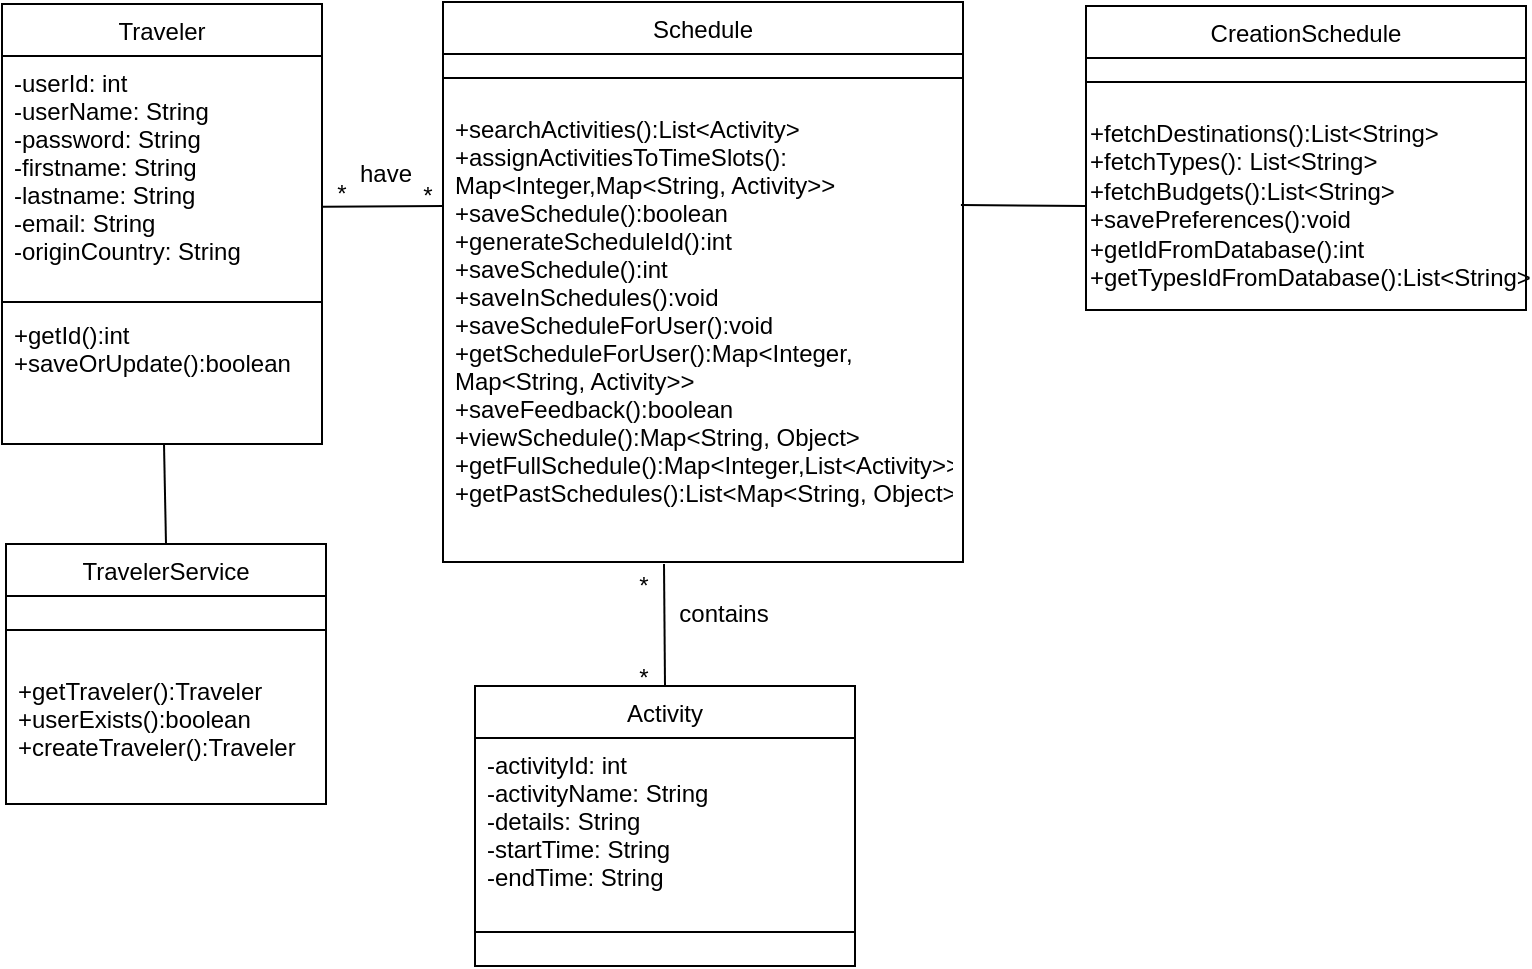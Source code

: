 <mxfile version="22.0.3" type="device">
  <diagram id="C5RBs43oDa-KdzZeNtuy" name="Page-1">
    <mxGraphModel dx="918" dy="584" grid="1" gridSize="10" guides="1" tooltips="1" connect="1" arrows="1" fold="1" page="1" pageScale="1" pageWidth="827" pageHeight="1169" math="0" shadow="0">
      <root>
        <mxCell id="WIyWlLk6GJQsqaUBKTNV-0" />
        <mxCell id="WIyWlLk6GJQsqaUBKTNV-1" parent="WIyWlLk6GJQsqaUBKTNV-0" />
        <mxCell id="zkfFHV4jXpPFQw0GAbJ--0" value="Traveler" style="swimlane;fontStyle=0;align=center;verticalAlign=top;childLayout=stackLayout;horizontal=1;startSize=26;horizontalStack=0;resizeParent=1;resizeLast=0;collapsible=1;marginBottom=0;rounded=0;shadow=0;strokeWidth=1;" parent="WIyWlLk6GJQsqaUBKTNV-1" vertex="1">
          <mxGeometry x="48" y="30" width="160" height="220" as="geometry">
            <mxRectangle x="220" y="120" width="160" height="26" as="alternateBounds" />
          </mxGeometry>
        </mxCell>
        <mxCell id="zkfFHV4jXpPFQw0GAbJ--1" value="-userId: int&#xa;-userName: String&#xa;-password: String&#xa;-firstname: String&#xa;-lastname: String&#xa;-email: String&#xa;-originCountry: String&#xa;" style="text;align=left;verticalAlign=top;spacingLeft=4;spacingRight=4;overflow=hidden;rotatable=0;points=[[0,0.5],[1,0.5]];portConstraint=eastwest;" parent="zkfFHV4jXpPFQw0GAbJ--0" vertex="1">
          <mxGeometry y="26" width="160" height="120" as="geometry" />
        </mxCell>
        <mxCell id="zkfFHV4jXpPFQw0GAbJ--4" value="" style="line;html=1;strokeWidth=1;align=left;verticalAlign=middle;spacingTop=-1;spacingLeft=3;spacingRight=3;rotatable=0;labelPosition=right;points=[];portConstraint=eastwest;" parent="zkfFHV4jXpPFQw0GAbJ--0" vertex="1">
          <mxGeometry y="146" width="160" height="6" as="geometry" />
        </mxCell>
        <mxCell id="zkfFHV4jXpPFQw0GAbJ--5" value="+getId():int&#xa;+saveOrUpdate():boolean&#xa;&#xa;&#xa; " style="text;align=left;verticalAlign=top;spacingLeft=4;spacingRight=4;overflow=hidden;rotatable=0;points=[[0,0.5],[1,0.5]];portConstraint=eastwest;fontColor=#000000;" parent="zkfFHV4jXpPFQw0GAbJ--0" vertex="1">
          <mxGeometry y="152" width="160" height="68" as="geometry" />
        </mxCell>
        <mxCell id="6QLQ3uW720AcvR_tzlIk-1" value="CreationSchedule" style="swimlane;fontStyle=0;align=center;verticalAlign=top;childLayout=stackLayout;horizontal=1;startSize=26;horizontalStack=0;resizeParent=1;resizeLast=0;collapsible=1;marginBottom=0;rounded=0;shadow=0;strokeWidth=1;" parent="WIyWlLk6GJQsqaUBKTNV-1" vertex="1">
          <mxGeometry x="590" y="31" width="220" height="152" as="geometry">
            <mxRectangle x="550" y="140" width="160" height="26" as="alternateBounds" />
          </mxGeometry>
        </mxCell>
        <mxCell id="6QLQ3uW720AcvR_tzlIk-2" value="" style="line;html=1;strokeWidth=1;align=left;verticalAlign=middle;spacingTop=-1;spacingLeft=3;spacingRight=3;rotatable=0;labelPosition=right;points=[];portConstraint=eastwest;" parent="6QLQ3uW720AcvR_tzlIk-1" vertex="1">
          <mxGeometry y="26" width="220" height="24" as="geometry" />
        </mxCell>
        <mxCell id="zXE7DQCdoMgi_iKqW7go-1" value="&lt;div&gt;+fetchDestinations():List&amp;lt;String&amp;gt;&lt;/div&gt;&lt;div&gt;+fetchTypes(): List&amp;lt;String&amp;gt;&lt;span style=&quot;background-color: initial;&quot;&gt;&lt;br&gt;&lt;/span&gt;&lt;/div&gt;&lt;div&gt;&lt;span style=&quot;background-color: initial;&quot;&gt;+fetchBudgets():List&amp;lt;String&amp;gt;&lt;/span&gt;&lt;/div&gt;&lt;div&gt;&lt;span style=&quot;background-color: initial;&quot;&gt;+savePreferences():void&lt;/span&gt;&lt;/div&gt;&lt;div&gt;&lt;span style=&quot;background-color: initial;&quot;&gt;+&lt;/span&gt;getIdFromDatabase():int&lt;/div&gt;&lt;div&gt;+getTypesIdFromDatabase():List&amp;lt;String&amp;gt;&lt;/div&gt;&lt;div&gt;&lt;span style=&quot;background-color: initial;&quot;&gt;&amp;nbsp;&lt;/span&gt;&lt;br&gt;&lt;/div&gt;&lt;div&gt;&lt;br&gt;&lt;/div&gt;" style="text;whiteSpace=wrap;html=1;" parent="6QLQ3uW720AcvR_tzlIk-1" vertex="1">
          <mxGeometry y="50" width="220" height="100" as="geometry" />
        </mxCell>
        <mxCell id="NLHQeGFv5M9r62Dl8d4k-0" value="Activity" style="swimlane;fontStyle=0;align=center;verticalAlign=top;childLayout=stackLayout;horizontal=1;startSize=26;horizontalStack=0;resizeParent=1;resizeLast=0;collapsible=1;marginBottom=0;rounded=0;shadow=0;strokeWidth=1;" parent="WIyWlLk6GJQsqaUBKTNV-1" vertex="1">
          <mxGeometry x="284.5" y="371" width="190" height="140" as="geometry">
            <mxRectangle x="220" y="120" width="160" height="26" as="alternateBounds" />
          </mxGeometry>
        </mxCell>
        <mxCell id="NLHQeGFv5M9r62Dl8d4k-1" value="-activityId: int&#xa;-activityName: String&#xa;-details: String&#xa;-startTime: String&#xa;-endTime: String&#xa;&#xa;" style="text;align=left;verticalAlign=top;spacingLeft=4;spacingRight=4;overflow=hidden;rotatable=0;points=[[0,0.5],[1,0.5]];portConstraint=eastwest;" parent="NLHQeGFv5M9r62Dl8d4k-0" vertex="1">
          <mxGeometry y="26" width="190" height="94" as="geometry" />
        </mxCell>
        <mxCell id="NLHQeGFv5M9r62Dl8d4k-2" value="" style="line;html=1;strokeWidth=1;align=left;verticalAlign=middle;spacingTop=-1;spacingLeft=3;spacingRight=3;rotatable=0;labelPosition=right;points=[];portConstraint=eastwest;" parent="NLHQeGFv5M9r62Dl8d4k-0" vertex="1">
          <mxGeometry y="120" width="190" height="6" as="geometry" />
        </mxCell>
        <mxCell id="NLHQeGFv5M9r62Dl8d4k-5" value="*" style="text;html=1;strokeColor=none;fillColor=none;align=center;verticalAlign=middle;whiteSpace=wrap;rounded=0;" parent="WIyWlLk6GJQsqaUBKTNV-1" vertex="1">
          <mxGeometry x="208" y="120" width="20" height="10" as="geometry" />
        </mxCell>
        <mxCell id="-IbQH_iGW6TtNt1lRf_a-13" value="Schedule" style="swimlane;fontStyle=0;align=center;verticalAlign=top;childLayout=stackLayout;horizontal=1;startSize=26;horizontalStack=0;resizeParent=1;resizeLast=0;collapsible=1;marginBottom=0;rounded=0;shadow=0;strokeWidth=1;" parent="WIyWlLk6GJQsqaUBKTNV-1" vertex="1">
          <mxGeometry x="268.5" y="29" width="260" height="280" as="geometry">
            <mxRectangle x="220" y="120" width="160" height="26" as="alternateBounds" />
          </mxGeometry>
        </mxCell>
        <mxCell id="-IbQH_iGW6TtNt1lRf_a-15" value="" style="line;html=1;strokeWidth=1;align=left;verticalAlign=middle;spacingTop=-1;spacingLeft=3;spacingRight=3;rotatable=0;labelPosition=right;points=[];portConstraint=eastwest;" parent="-IbQH_iGW6TtNt1lRf_a-13" vertex="1">
          <mxGeometry y="26" width="260" height="24" as="geometry" />
        </mxCell>
        <mxCell id="-IbQH_iGW6TtNt1lRf_a-16" value="+searchActivities():List&lt;Activity&gt;&#xa;+assignActivitiesToTimeSlots():&#xa;Map&lt;Integer,Map&lt;String, Activity&gt;&gt;&#xa;+saveSchedule():boolean&#xa;+generateScheduleId():int&#xa;+saveSchedule():int&#xa;+saveInSchedules():void&#xa;+saveScheduleForUser():void&#xa;+getScheduleForUser():Map&lt;Integer,&#xa;Map&lt;String, Activity&gt;&gt;&#xa;+saveFeedback():boolean&#xa;+viewSchedule():Map&lt;String, Object&gt;&#xa;+getFullSchedule():Map&lt;Integer,List&lt;Activity&gt;&gt;&#xa;+getPastSchedules():List&lt;Map&lt;String, Object&gt;&gt;" style="text;align=left;verticalAlign=top;spacingLeft=4;spacingRight=4;overflow=hidden;rotatable=0;points=[[0,0.5],[1,0.5]];portConstraint=eastwest;" parent="-IbQH_iGW6TtNt1lRf_a-13" vertex="1">
          <mxGeometry y="50" width="260" height="230" as="geometry" />
        </mxCell>
        <mxCell id="AMTD7k4z9uEYQ9Q1rBHf-5" value="" style="endArrow=none;html=1;rounded=0;exitX=0.5;exitY=0;exitDx=0;exitDy=0;" parent="WIyWlLk6GJQsqaUBKTNV-1" source="NLHQeGFv5M9r62Dl8d4k-0" edge="1">
          <mxGeometry width="50" height="50" relative="1" as="geometry">
            <mxPoint x="449" y="338" as="sourcePoint" />
            <mxPoint x="379" y="310" as="targetPoint" />
          </mxGeometry>
        </mxCell>
        <mxCell id="AMTD7k4z9uEYQ9Q1rBHf-6" value="contains" style="text;html=1;strokeColor=none;fillColor=none;align=center;verticalAlign=middle;whiteSpace=wrap;rounded=0;" parent="WIyWlLk6GJQsqaUBKTNV-1" vertex="1">
          <mxGeometry x="379" y="320" width="60" height="30" as="geometry" />
        </mxCell>
        <mxCell id="AMTD7k4z9uEYQ9Q1rBHf-7" value="*" style="text;html=1;strokeColor=none;fillColor=none;align=center;verticalAlign=middle;whiteSpace=wrap;rounded=0;" parent="WIyWlLk6GJQsqaUBKTNV-1" vertex="1">
          <mxGeometry x="359" y="311" width="20" height="20" as="geometry" />
        </mxCell>
        <mxCell id="AMTD7k4z9uEYQ9Q1rBHf-8" value="*" style="text;html=1;strokeColor=none;fillColor=none;align=center;verticalAlign=middle;whiteSpace=wrap;rounded=0;" parent="WIyWlLk6GJQsqaUBKTNV-1" vertex="1">
          <mxGeometry x="359" y="357" width="20" height="20" as="geometry" />
        </mxCell>
        <mxCell id="VtjyG6cp_sSnCIvycA6P-0" value="TravelerService" style="swimlane;fontStyle=0;align=center;verticalAlign=top;childLayout=stackLayout;horizontal=1;startSize=26;horizontalStack=0;resizeParent=1;resizeLast=0;collapsible=1;marginBottom=0;rounded=0;shadow=0;strokeWidth=1;" parent="WIyWlLk6GJQsqaUBKTNV-1" vertex="1">
          <mxGeometry x="50" y="300" width="160" height="130" as="geometry">
            <mxRectangle x="220" y="120" width="160" height="26" as="alternateBounds" />
          </mxGeometry>
        </mxCell>
        <mxCell id="VtjyG6cp_sSnCIvycA6P-2" value="" style="line;html=1;strokeWidth=1;align=left;verticalAlign=middle;spacingTop=-1;spacingLeft=3;spacingRight=3;rotatable=0;labelPosition=right;points=[];portConstraint=eastwest;" parent="VtjyG6cp_sSnCIvycA6P-0" vertex="1">
          <mxGeometry y="26" width="160" height="34" as="geometry" />
        </mxCell>
        <mxCell id="VtjyG6cp_sSnCIvycA6P-3" value="+getTraveler():Traveler&#xa;+userExists():boolean&#xa;+createTraveler():Traveler&#xa;&#xa;&#xa; " style="text;align=left;verticalAlign=top;spacingLeft=4;spacingRight=4;overflow=hidden;rotatable=0;points=[[0,0.5],[1,0.5]];portConstraint=eastwest;fontColor=#000000;" parent="VtjyG6cp_sSnCIvycA6P-0" vertex="1">
          <mxGeometry y="60" width="160" height="60" as="geometry" />
        </mxCell>
        <mxCell id="VtjyG6cp_sSnCIvycA6P-9" value="" style="endArrow=none;html=1;rounded=0;exitX=0.5;exitY=0;exitDx=0;exitDy=0;" parent="WIyWlLk6GJQsqaUBKTNV-1" source="VtjyG6cp_sSnCIvycA6P-0" edge="1">
          <mxGeometry width="50" height="50" relative="1" as="geometry">
            <mxPoint x="379" y="290" as="sourcePoint" />
            <mxPoint x="129" y="250" as="targetPoint" />
          </mxGeometry>
        </mxCell>
        <mxCell id="VtjyG6cp_sSnCIvycA6P-12" value="" style="endArrow=none;html=1;rounded=0;exitX=0;exitY=0.5;exitDx=0;exitDy=0;entryX=0.996;entryY=0.224;entryDx=0;entryDy=0;entryPerimeter=0;" parent="WIyWlLk6GJQsqaUBKTNV-1" target="-IbQH_iGW6TtNt1lRf_a-16" edge="1" source="zXE7DQCdoMgi_iKqW7go-1">
          <mxGeometry width="50" height="50" relative="1" as="geometry">
            <mxPoint x="539" y="128.0" as="sourcePoint" />
            <mxPoint x="479" y="128" as="targetPoint" />
          </mxGeometry>
        </mxCell>
        <mxCell id="VtjyG6cp_sSnCIvycA6P-13" value="" style="endArrow=none;html=1;rounded=0;exitX=1.002;exitY=0.628;exitDx=0;exitDy=0;exitPerimeter=0;" parent="WIyWlLk6GJQsqaUBKTNV-1" source="zkfFHV4jXpPFQw0GAbJ--1" edge="1">
          <mxGeometry width="50" height="50" relative="1" as="geometry">
            <mxPoint x="379" y="190" as="sourcePoint" />
            <mxPoint x="269" y="131" as="targetPoint" />
          </mxGeometry>
        </mxCell>
        <mxCell id="VtjyG6cp_sSnCIvycA6P-14" value="have" style="text;html=1;strokeColor=none;fillColor=none;align=center;verticalAlign=middle;whiteSpace=wrap;rounded=0;" parent="WIyWlLk6GJQsqaUBKTNV-1" vertex="1">
          <mxGeometry x="210" y="100" width="60" height="30" as="geometry" />
        </mxCell>
        <mxCell id="VtjyG6cp_sSnCIvycA6P-16" value="*" style="text;html=1;strokeColor=none;fillColor=none;align=center;verticalAlign=middle;whiteSpace=wrap;rounded=0;" parent="WIyWlLk6GJQsqaUBKTNV-1" vertex="1">
          <mxGeometry x="250.5" y="116" width="20" height="20" as="geometry" />
        </mxCell>
      </root>
    </mxGraphModel>
  </diagram>
</mxfile>
